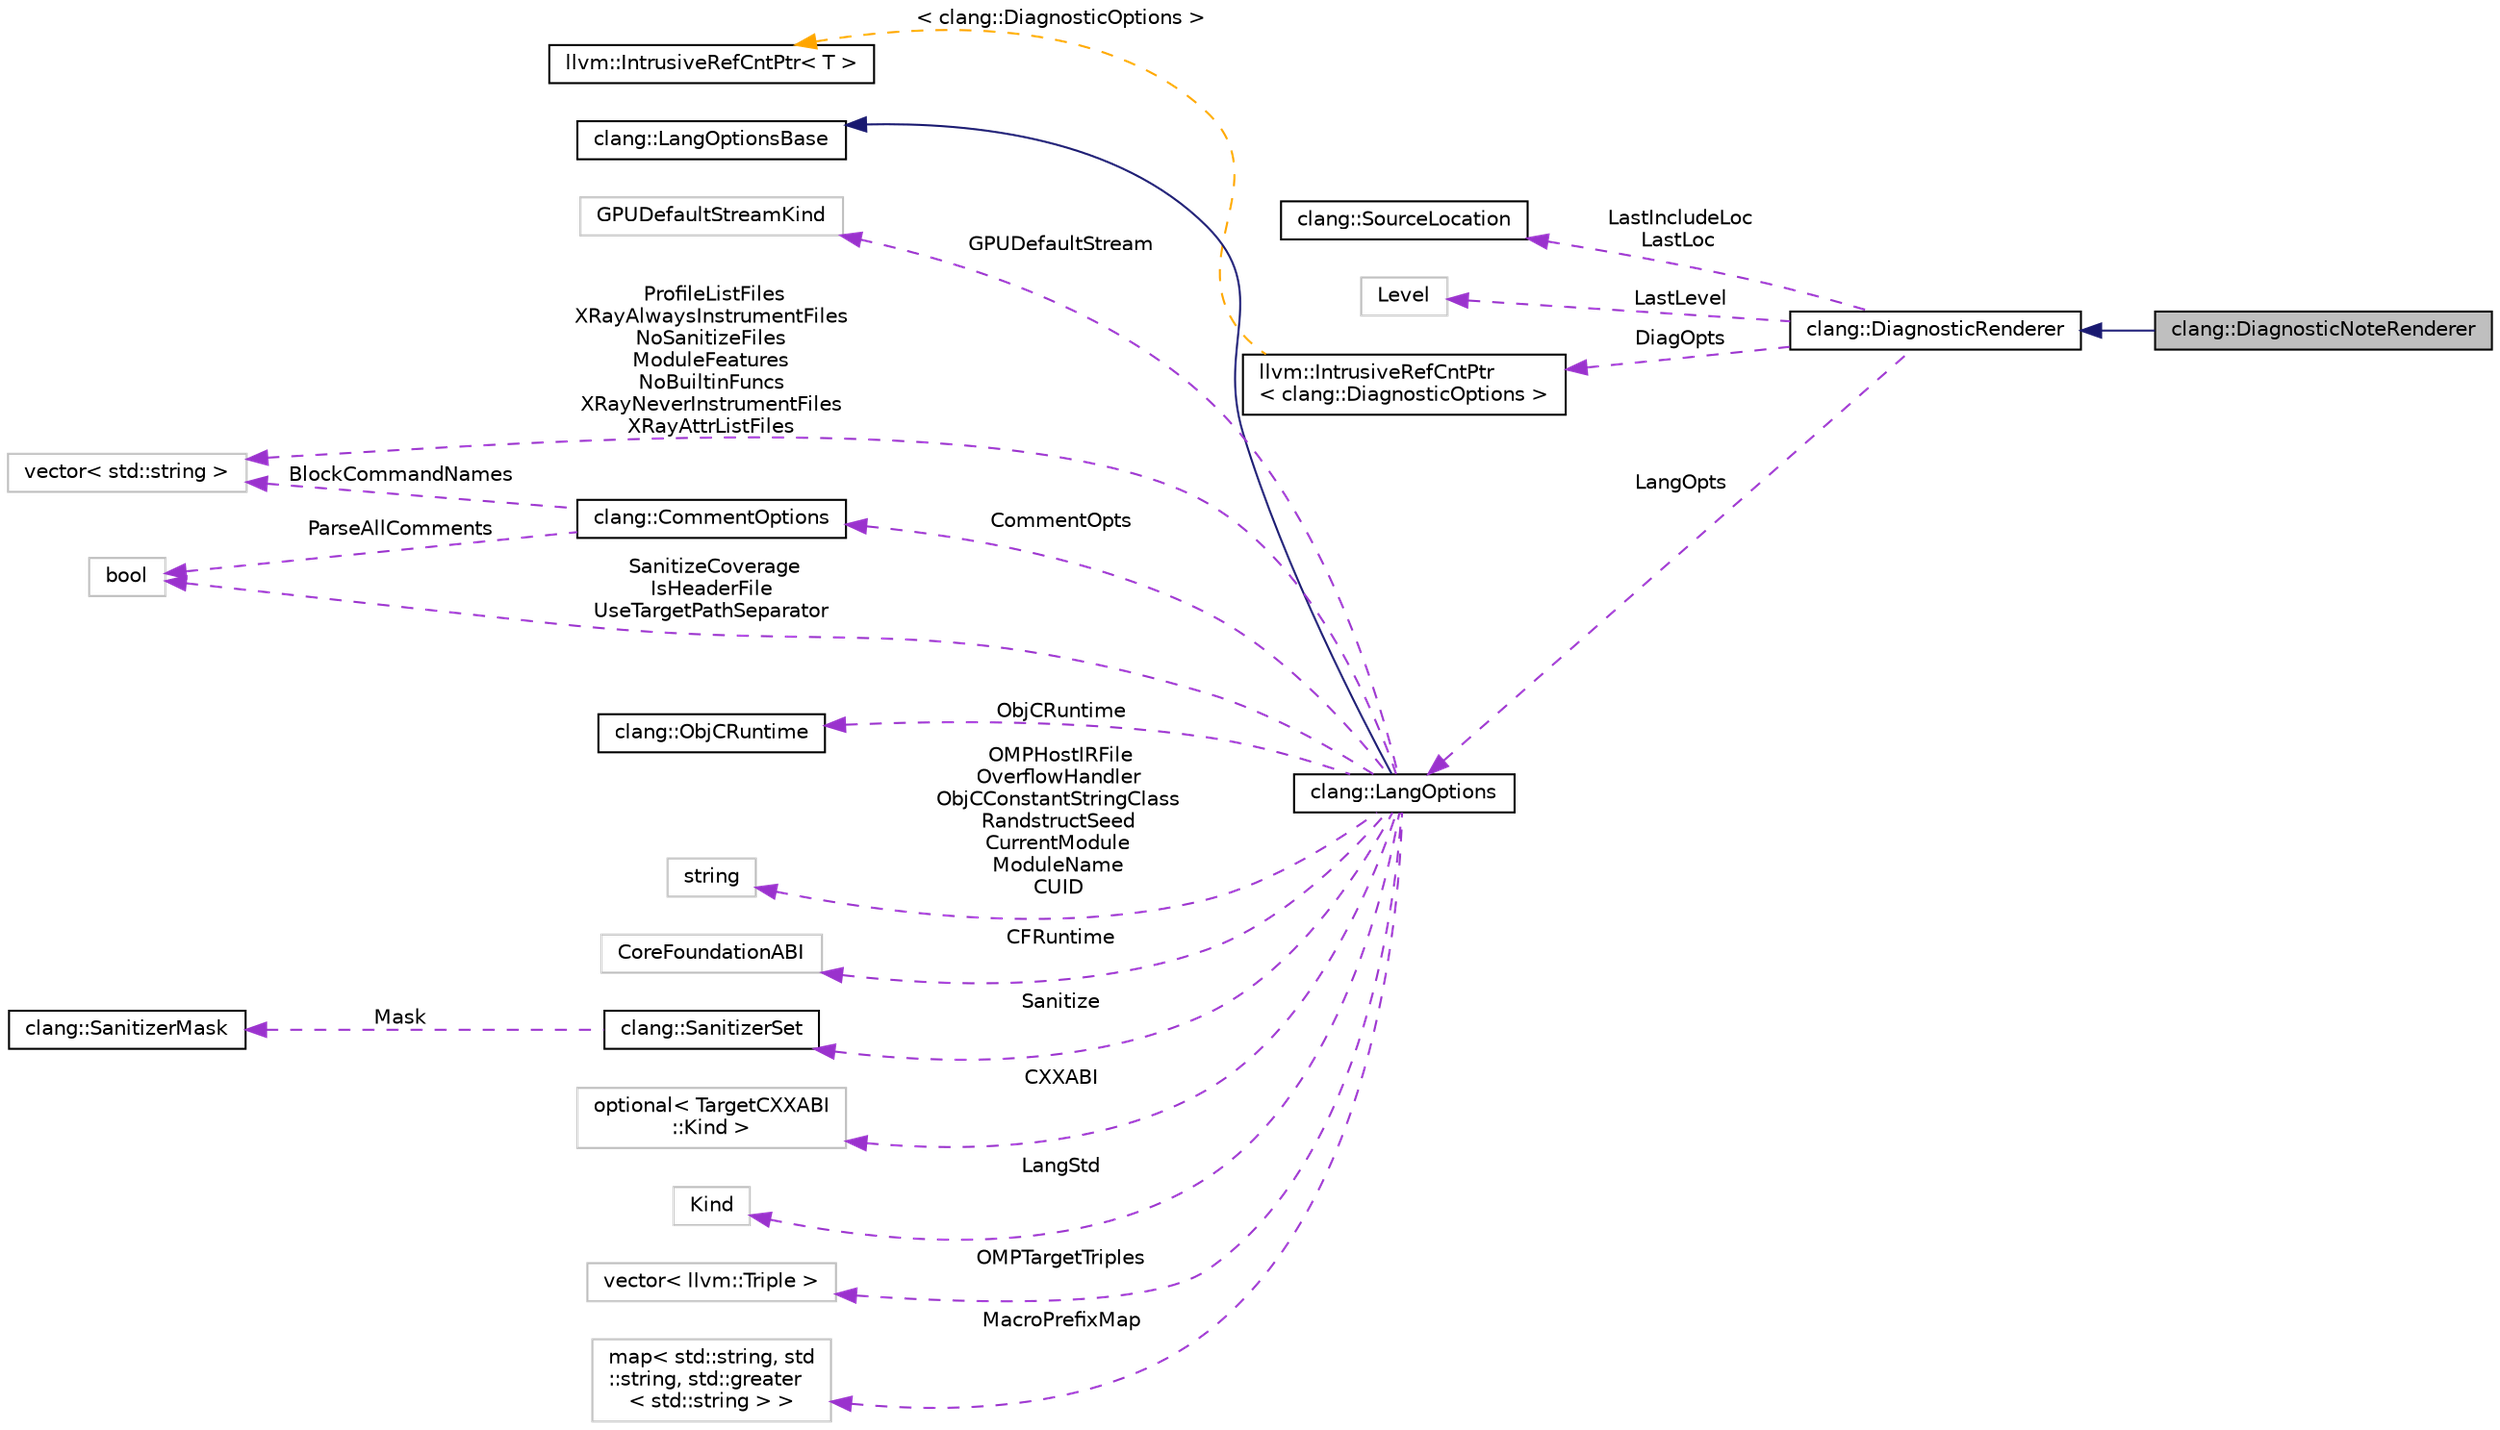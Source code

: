 digraph "clang::DiagnosticNoteRenderer"
{
 // LATEX_PDF_SIZE
  bgcolor="transparent";
  edge [fontname="Helvetica",fontsize="10",labelfontname="Helvetica",labelfontsize="10"];
  node [fontname="Helvetica",fontsize="10",shape=record];
  rankdir="LR";
  Node1 [label="clang::DiagnosticNoteRenderer",height=0.2,width=0.4,color="black", fillcolor="grey75", style="filled", fontcolor="black",tooltip="Subclass of DiagnosticRender that turns all subdiagostics into explicit notes."];
  Node2 -> Node1 [dir="back",color="midnightblue",fontsize="10",style="solid",fontname="Helvetica"];
  Node2 [label="clang::DiagnosticRenderer",height=0.2,width=0.4,color="black",URL="$classclang_1_1DiagnosticRenderer.html",tooltip="Class to encapsulate the logic for formatting a diagnostic message."];
  Node3 -> Node2 [dir="back",color="darkorchid3",fontsize="10",style="dashed",label=" LastIncludeLoc\nLastLoc" ,fontname="Helvetica"];
  Node3 [label="clang::SourceLocation",height=0.2,width=0.4,color="black",URL="$classclang_1_1SourceLocation.html",tooltip="Encodes a location in the source."];
  Node4 -> Node2 [dir="back",color="darkorchid3",fontsize="10",style="dashed",label=" LastLevel" ,fontname="Helvetica"];
  Node4 [label="Level",height=0.2,width=0.4,color="grey75",tooltip=" "];
  Node5 -> Node2 [dir="back",color="darkorchid3",fontsize="10",style="dashed",label=" DiagOpts" ,fontname="Helvetica"];
  Node5 [label="llvm::IntrusiveRefCntPtr\l\< clang::DiagnosticOptions \>",height=0.2,width=0.4,color="black",URL="$classllvm_1_1IntrusiveRefCntPtr.html",tooltip=" "];
  Node6 -> Node5 [dir="back",color="orange",fontsize="10",style="dashed",label=" \< clang::DiagnosticOptions \>" ,fontname="Helvetica"];
  Node6 [label="llvm::IntrusiveRefCntPtr\< T \>",height=0.2,width=0.4,color="black",URL="$classllvm_1_1IntrusiveRefCntPtr.html",tooltip=" "];
  Node7 -> Node2 [dir="back",color="darkorchid3",fontsize="10",style="dashed",label=" LangOpts" ,fontname="Helvetica"];
  Node7 [label="clang::LangOptions",height=0.2,width=0.4,color="black",URL="$classclang_1_1LangOptions.html",tooltip="Keeps track of the various options that can be enabled, which controls the dialect of C or C++ that i..."];
  Node8 -> Node7 [dir="back",color="midnightblue",fontsize="10",style="solid",fontname="Helvetica"];
  Node8 [label="clang::LangOptionsBase",height=0.2,width=0.4,color="black",URL="$classclang_1_1LangOptionsBase.html",tooltip="Bitfields of LangOptions, split out from LangOptions in order to ensure that this large collection of..."];
  Node9 -> Node7 [dir="back",color="darkorchid3",fontsize="10",style="dashed",label=" GPUDefaultStream" ,fontname="Helvetica"];
  Node9 [label="GPUDefaultStreamKind",height=0.2,width=0.4,color="grey75",tooltip=" "];
  Node10 -> Node7 [dir="back",color="darkorchid3",fontsize="10",style="dashed",label=" ProfileListFiles\nXRayAlwaysInstrumentFiles\nNoSanitizeFiles\nModuleFeatures\nNoBuiltinFuncs\nXRayNeverInstrumentFiles\nXRayAttrListFiles" ,fontname="Helvetica"];
  Node10 [label="vector\< std::string \>",height=0.2,width=0.4,color="grey75",tooltip=" "];
  Node11 -> Node7 [dir="back",color="darkorchid3",fontsize="10",style="dashed",label=" CommentOpts" ,fontname="Helvetica"];
  Node11 [label="clang::CommentOptions",height=0.2,width=0.4,color="black",URL="$structclang_1_1CommentOptions.html",tooltip="Options for controlling comment parsing."];
  Node10 -> Node11 [dir="back",color="darkorchid3",fontsize="10",style="dashed",label=" BlockCommandNames" ,fontname="Helvetica"];
  Node12 -> Node11 [dir="back",color="darkorchid3",fontsize="10",style="dashed",label=" ParseAllComments" ,fontname="Helvetica"];
  Node12 [label="bool",height=0.2,width=0.4,color="grey75",tooltip=" "];
  Node13 -> Node7 [dir="back",color="darkorchid3",fontsize="10",style="dashed",label=" ObjCRuntime" ,fontname="Helvetica"];
  Node13 [label="clang::ObjCRuntime",height=0.2,width=0.4,color="black",URL="$classclang_1_1ObjCRuntime.html",tooltip="The basic abstraction for the target Objective-C runtime."];
  Node14 -> Node7 [dir="back",color="darkorchid3",fontsize="10",style="dashed",label=" OMPHostIRFile\nOverflowHandler\nObjCConstantStringClass\nRandstructSeed\nCurrentModule\nModuleName\nCUID" ,fontname="Helvetica"];
  Node14 [label="string",height=0.2,width=0.4,color="grey75",tooltip=" "];
  Node15 -> Node7 [dir="back",color="darkorchid3",fontsize="10",style="dashed",label=" CFRuntime" ,fontname="Helvetica"];
  Node15 [label="CoreFoundationABI",height=0.2,width=0.4,color="grey75",tooltip=" "];
  Node12 -> Node7 [dir="back",color="darkorchid3",fontsize="10",style="dashed",label=" SanitizeCoverage\nIsHeaderFile\nUseTargetPathSeparator" ,fontname="Helvetica"];
  Node16 -> Node7 [dir="back",color="darkorchid3",fontsize="10",style="dashed",label=" Sanitize" ,fontname="Helvetica"];
  Node16 [label="clang::SanitizerSet",height=0.2,width=0.4,color="black",URL="$structclang_1_1SanitizerSet.html",tooltip=" "];
  Node17 -> Node16 [dir="back",color="darkorchid3",fontsize="10",style="dashed",label=" Mask" ,fontname="Helvetica"];
  Node17 [label="clang::SanitizerMask",height=0.2,width=0.4,color="black",URL="$classclang_1_1SanitizerMask.html",tooltip=" "];
  Node18 -> Node7 [dir="back",color="darkorchid3",fontsize="10",style="dashed",label=" CXXABI" ,fontname="Helvetica"];
  Node18 [label="optional\< TargetCXXABI\l::Kind \>",height=0.2,width=0.4,color="grey75",tooltip=" "];
  Node19 -> Node7 [dir="back",color="darkorchid3",fontsize="10",style="dashed",label=" LangStd" ,fontname="Helvetica"];
  Node19 [label="Kind",height=0.2,width=0.4,color="grey75",tooltip=" "];
  Node20 -> Node7 [dir="back",color="darkorchid3",fontsize="10",style="dashed",label=" OMPTargetTriples" ,fontname="Helvetica"];
  Node20 [label="vector\< llvm::Triple \>",height=0.2,width=0.4,color="grey75",tooltip=" "];
  Node21 -> Node7 [dir="back",color="darkorchid3",fontsize="10",style="dashed",label=" MacroPrefixMap" ,fontname="Helvetica"];
  Node21 [label="map\< std::string, std\l::string, std::greater\l\< std::string \> \>",height=0.2,width=0.4,color="grey75",tooltip=" "];
}
